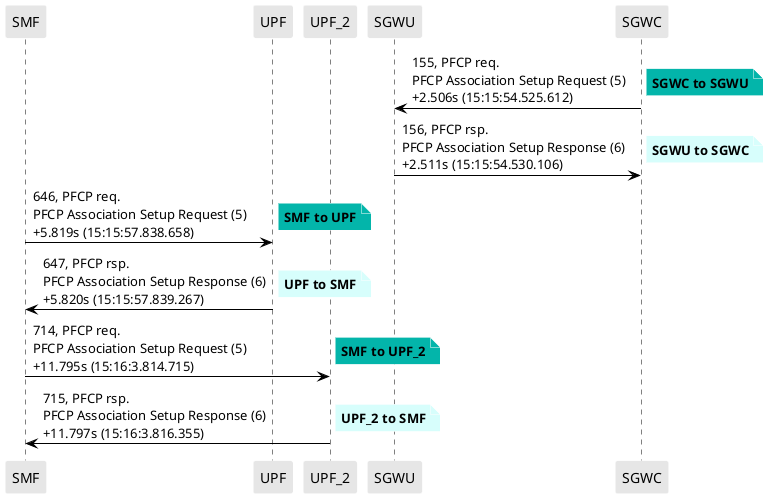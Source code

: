 @startuml
skinparam shadowing false
skinparam NoteBorderColor white
skinparam sequence {
    ArrowColor black
    LifeLineBorderColor black
    LifeLineBackgroundColor black
    ParticipantBorderColor white
    ParticipantBackgroundColor #e6e6e6
}
participant "SMF"
participant "UPF"
participant "UPF_2"
participant "SGWU"
participant "SGWC"

"SGWC" -> "SGWU": 155, PFCP req.\nPFCP Association Setup Request (5)\n+2.506s (15:15:54.525.612)

note right #03B5AA
**SGWC to SGWU**
end note

"SGWU" -> "SGWC": 156, PFCP rsp.\nPFCP Association Setup Response (6)\n+2.511s (15:15:54.530.106)

note right #D7FEFC
**SGWU to SGWC**
end note

"SMF" -> "UPF": 646, PFCP req.\nPFCP Association Setup Request (5)\n+5.819s (15:15:57.838.658)

note right #03B5AA
**SMF to UPF**
end note

"UPF" -> "SMF": 647, PFCP rsp.\nPFCP Association Setup Response (6)\n+5.820s (15:15:57.839.267)

note right #D7FEFC
**UPF to SMF**
end note

"SMF" -> "UPF_2": 714, PFCP req.\nPFCP Association Setup Request (5)\n+11.795s (15:16:3.814.715)

note right #03B5AA
**SMF to UPF_2**
end note

"UPF_2" -> "SMF": 715, PFCP rsp.\nPFCP Association Setup Response (6)\n+11.797s (15:16:3.816.355)

note right #D7FEFC
**UPF_2 to SMF**
end note

@enduml

